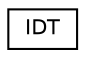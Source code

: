 digraph "Graphical Class Hierarchy"
{
  edge [fontname="Helvetica",fontsize="10",labelfontname="Helvetica",labelfontsize="10"];
  node [fontname="Helvetica",fontsize="10",shape=record];
  rankdir="LR";
  Node0 [label="IDT",height=0.2,width=0.4,color="black", fillcolor="white", style="filled",URL="$classIDT.html"];
}
